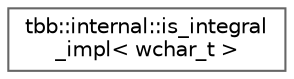 digraph "类继承关系图"
{
 // LATEX_PDF_SIZE
  bgcolor="transparent";
  edge [fontname=Helvetica,fontsize=10,labelfontname=Helvetica,labelfontsize=10];
  node [fontname=Helvetica,fontsize=10,shape=box,height=0.2,width=0.4];
  rankdir="LR";
  Node0 [id="Node000000",label="tbb::internal::is_integral\l_impl\< wchar_t \>",height=0.2,width=0.4,color="grey40", fillcolor="white", style="filled",URL="$structtbb_1_1internal_1_1is__integral__impl_3_01wchar__t_01_4.html",tooltip=" "];
}

